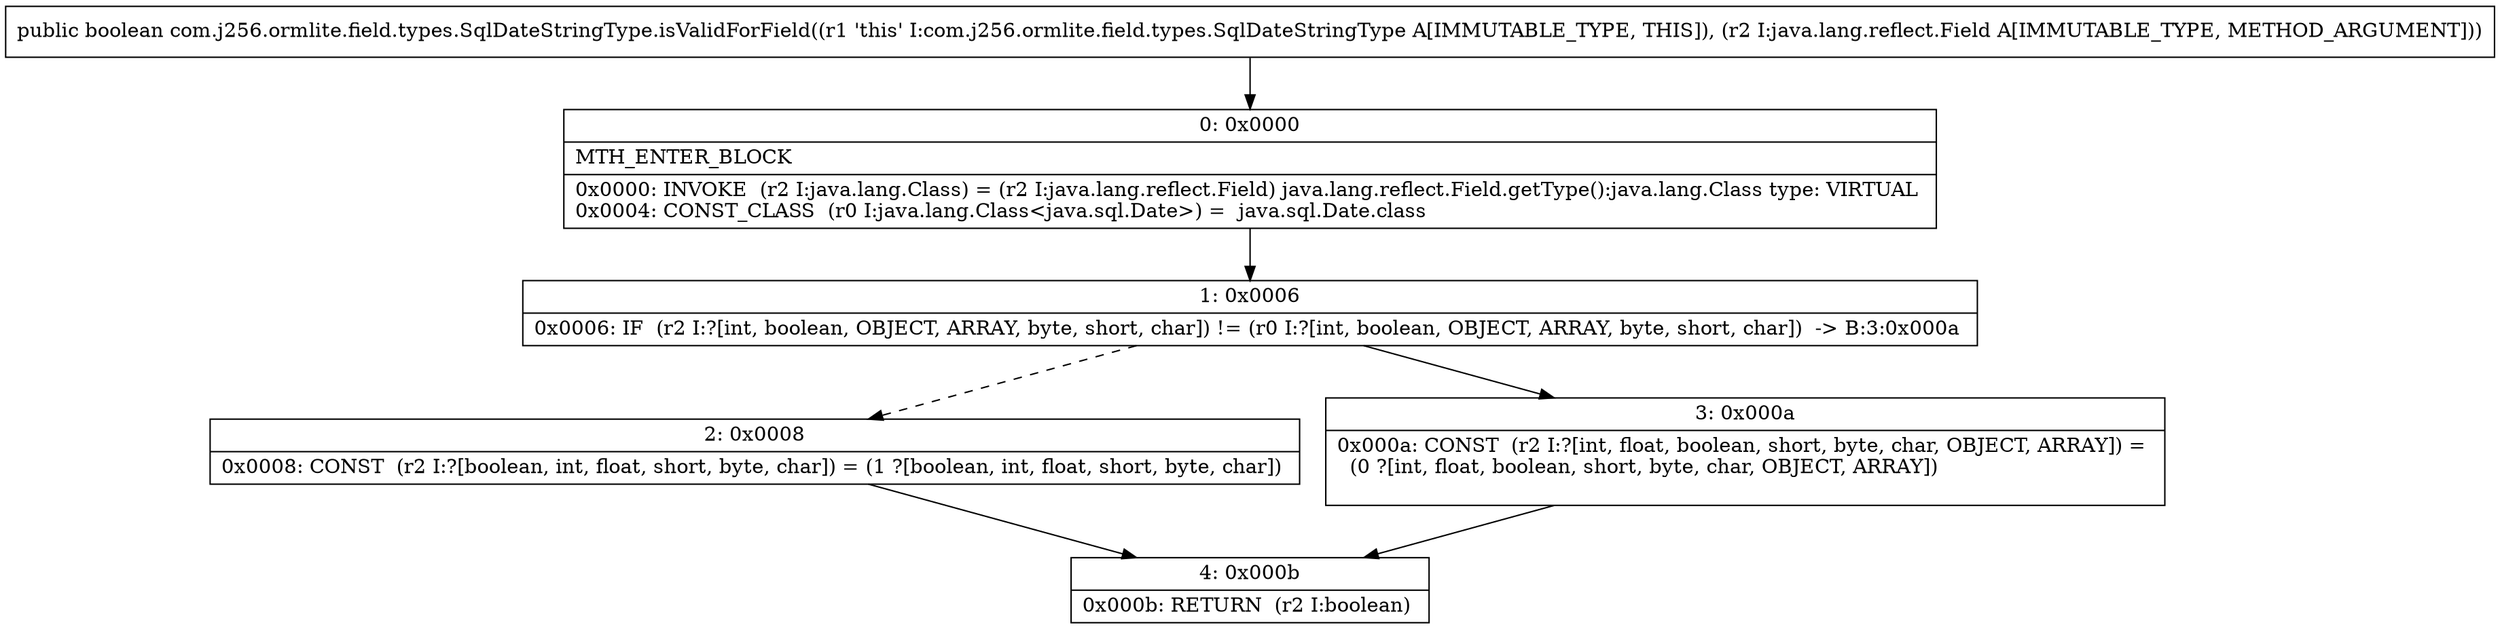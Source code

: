 digraph "CFG forcom.j256.ormlite.field.types.SqlDateStringType.isValidForField(Ljava\/lang\/reflect\/Field;)Z" {
Node_0 [shape=record,label="{0\:\ 0x0000|MTH_ENTER_BLOCK\l|0x0000: INVOKE  (r2 I:java.lang.Class) = (r2 I:java.lang.reflect.Field) java.lang.reflect.Field.getType():java.lang.Class type: VIRTUAL \l0x0004: CONST_CLASS  (r0 I:java.lang.Class\<java.sql.Date\>) =  java.sql.Date.class \l}"];
Node_1 [shape=record,label="{1\:\ 0x0006|0x0006: IF  (r2 I:?[int, boolean, OBJECT, ARRAY, byte, short, char]) != (r0 I:?[int, boolean, OBJECT, ARRAY, byte, short, char])  \-\> B:3:0x000a \l}"];
Node_2 [shape=record,label="{2\:\ 0x0008|0x0008: CONST  (r2 I:?[boolean, int, float, short, byte, char]) = (1 ?[boolean, int, float, short, byte, char]) \l}"];
Node_3 [shape=record,label="{3\:\ 0x000a|0x000a: CONST  (r2 I:?[int, float, boolean, short, byte, char, OBJECT, ARRAY]) = \l  (0 ?[int, float, boolean, short, byte, char, OBJECT, ARRAY])\l \l}"];
Node_4 [shape=record,label="{4\:\ 0x000b|0x000b: RETURN  (r2 I:boolean) \l}"];
MethodNode[shape=record,label="{public boolean com.j256.ormlite.field.types.SqlDateStringType.isValidForField((r1 'this' I:com.j256.ormlite.field.types.SqlDateStringType A[IMMUTABLE_TYPE, THIS]), (r2 I:java.lang.reflect.Field A[IMMUTABLE_TYPE, METHOD_ARGUMENT])) }"];
MethodNode -> Node_0;
Node_0 -> Node_1;
Node_1 -> Node_2[style=dashed];
Node_1 -> Node_3;
Node_2 -> Node_4;
Node_3 -> Node_4;
}

